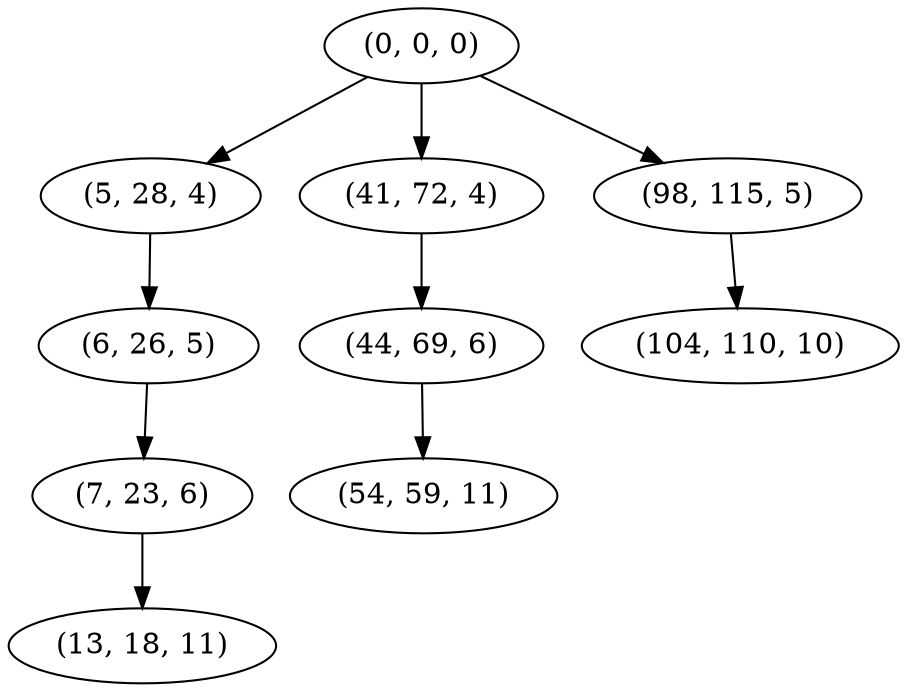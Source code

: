 digraph tree {
    "(0, 0, 0)";
    "(5, 28, 4)";
    "(6, 26, 5)";
    "(7, 23, 6)";
    "(13, 18, 11)";
    "(41, 72, 4)";
    "(44, 69, 6)";
    "(54, 59, 11)";
    "(98, 115, 5)";
    "(104, 110, 10)";
    "(0, 0, 0)" -> "(5, 28, 4)";
    "(0, 0, 0)" -> "(41, 72, 4)";
    "(0, 0, 0)" -> "(98, 115, 5)";
    "(5, 28, 4)" -> "(6, 26, 5)";
    "(6, 26, 5)" -> "(7, 23, 6)";
    "(7, 23, 6)" -> "(13, 18, 11)";
    "(41, 72, 4)" -> "(44, 69, 6)";
    "(44, 69, 6)" -> "(54, 59, 11)";
    "(98, 115, 5)" -> "(104, 110, 10)";
}
